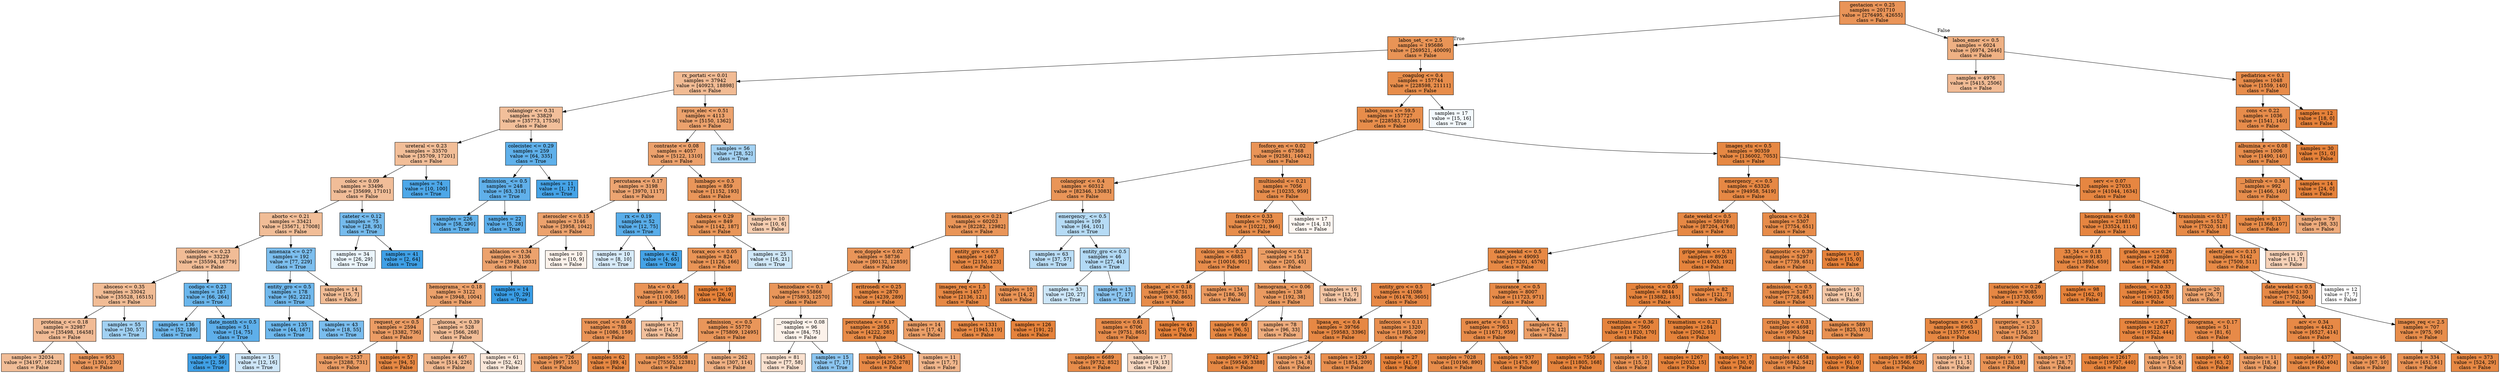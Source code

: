 digraph Tree {
node [shape=box, style="filled", color="black"] ;
0 [label="gestacion <= 0.25\nsamples = 201710\nvalue = [276495, 42655]\nclass = False", fillcolor="#e99458"] ;
1 [label="labos_set_ <= 2.5\nsamples = 195686\nvalue = [269521, 40009]\nclass = False", fillcolor="#e99456"] ;
0 -> 1 [labeldistance=2.5, labelangle=45, headlabel="True"] ;
2 [label="rx_portati <= 0.01\nsamples = 37942\nvalue = [40923, 18898]\nclass = False", fillcolor="#f1bb94"] ;
1 -> 2 ;
3 [label="colangiogr <= 0.31\nsamples = 33829\nvalue = [35773, 17536]\nclass = False", fillcolor="#f2bf9a"] ;
2 -> 3 ;
4 [label="ureteral <= 0.23\nsamples = 33570\nvalue = [35709, 17201]\nclass = False", fillcolor="#f2be98"] ;
3 -> 4 ;
5 [label="coloc <= 0.09\nsamples = 33496\nvalue = [35699, 17101]\nclass = False", fillcolor="#f1bd98"] ;
4 -> 5 ;
6 [label="aborto <= 0.21\nsamples = 33421\nvalue = [35671, 17008]\nclass = False", fillcolor="#f1bd97"] ;
5 -> 6 ;
7 [label="colecistec <= 0.23\nsamples = 33229\nvalue = [35594, 16779]\nclass = False", fillcolor="#f1bc96"] ;
6 -> 7 ;
8 [label="absceso <= 0.35\nsamples = 33042\nvalue = [35528, 16515]\nclass = False", fillcolor="#f1bc95"] ;
7 -> 8 ;
9 [label="proteina_c <= 0.18\nsamples = 32987\nvalue = [35498, 16458]\nclass = False", fillcolor="#f1bb95"] ;
8 -> 9 ;
10 [label="samples = 32034\nvalue = [34197, 16228]\nclass = False", fillcolor="#f1bd97"] ;
9 -> 10 ;
11 [label="samples = 953\nvalue = [1301, 230]\nclass = False", fillcolor="#ea975c"] ;
9 -> 11 ;
12 [label="samples = 55\nvalue = [30, 57]\nclass = True", fillcolor="#a1d1f3"] ;
8 -> 12 ;
13 [label="codigo <= 0.23\nsamples = 187\nvalue = [66, 264]\nclass = True", fillcolor="#6ab6ec"] ;
7 -> 13 ;
14 [label="samples = 136\nvalue = [52, 189]\nclass = True", fillcolor="#6fb8ec"] ;
13 -> 14 ;
15 [label="date_month <= 0.5\nsamples = 51\nvalue = [14, 75]\nclass = True", fillcolor="#5eafea"] ;
13 -> 15 ;
16 [label="samples = 36\nvalue = [2, 59]\nclass = True", fillcolor="#40a0e6"] ;
15 -> 16 ;
17 [label="samples = 15\nvalue = [12, 16]\nclass = True", fillcolor="#cee6f8"] ;
15 -> 17 ;
18 [label="amenaza <= 0.27\nsamples = 192\nvalue = [77, 229]\nclass = True", fillcolor="#7cbeee"] ;
6 -> 18 ;
19 [label="entity_gro <= 0.5\nsamples = 178\nvalue = [62, 222]\nclass = True", fillcolor="#70b8ec"] ;
18 -> 19 ;
20 [label="samples = 135\nvalue = [44, 167]\nclass = True", fillcolor="#6db7ec"] ;
19 -> 20 ;
21 [label="samples = 43\nvalue = [18, 55]\nclass = True", fillcolor="#7abdee"] ;
19 -> 21 ;
22 [label="samples = 14\nvalue = [15, 7]\nclass = False", fillcolor="#f1bc95"] ;
18 -> 22 ;
23 [label="cateter <= 0.12\nsamples = 75\nvalue = [28, 93]\nclass = True", fillcolor="#75bbed"] ;
5 -> 23 ;
24 [label="samples = 34\nvalue = [26, 29]\nclass = True", fillcolor="#ebf5fc"] ;
23 -> 24 ;
25 [label="samples = 41\nvalue = [2, 64]\nclass = True", fillcolor="#3fa0e6"] ;
23 -> 25 ;
26 [label="samples = 74\nvalue = [10, 100]\nclass = True", fillcolor="#4da7e8"] ;
4 -> 26 ;
27 [label="colecistec <= 0.29\nsamples = 259\nvalue = [64, 335]\nclass = True", fillcolor="#5fb0ea"] ;
3 -> 27 ;
28 [label="admission_ <= 0.5\nsamples = 248\nvalue = [63, 318]\nclass = True", fillcolor="#60b0ea"] ;
27 -> 28 ;
29 [label="samples = 226\nvalue = [58, 290]\nclass = True", fillcolor="#61b1ea"] ;
28 -> 29 ;
30 [label="samples = 22\nvalue = [5, 28]\nclass = True", fillcolor="#5caeea"] ;
28 -> 30 ;
31 [label="samples = 11\nvalue = [1, 17]\nclass = True", fillcolor="#45a3e7"] ;
27 -> 31 ;
32 [label="rayos_elec <= 0.51\nsamples = 4113\nvalue = [5150, 1362]\nclass = False", fillcolor="#eca26d"] ;
2 -> 32 ;
33 [label="contraste <= 0.08\nsamples = 4057\nvalue = [5122, 1310]\nclass = False", fillcolor="#eca16c"] ;
32 -> 33 ;
34 [label="percutanea <= 0.17\nsamples = 3198\nvalue = [3970, 1117]\nclass = False", fillcolor="#eca471"] ;
33 -> 34 ;
35 [label="ateroscler <= 0.15\nsamples = 3146\nvalue = [3958, 1042]\nclass = False", fillcolor="#eca26d"] ;
34 -> 35 ;
36 [label="ablacion <= 0.34\nsamples = 3136\nvalue = [3948, 1033]\nclass = False", fillcolor="#eca26d"] ;
35 -> 36 ;
37 [label="hemograma_ <= 0.18\nsamples = 3122\nvalue = [3948, 1004]\nclass = False", fillcolor="#eca16b"] ;
36 -> 37 ;
38 [label="request_or <= 0.5\nsamples = 2594\nvalue = [3382, 736]\nclass = False", fillcolor="#eb9c64"] ;
37 -> 38 ;
39 [label="samples = 2537\nvalue = [3288, 731]\nclass = False", fillcolor="#eb9d65"] ;
38 -> 39 ;
40 [label="samples = 57\nvalue = [94, 5]\nclass = False", fillcolor="#e68844"] ;
38 -> 40 ;
41 [label="__glucosa_ <= 0.39\nsamples = 528\nvalue = [566, 268]\nclass = False", fillcolor="#f1bd97"] ;
37 -> 41 ;
42 [label="samples = 467\nvalue = [514, 226]\nclass = False", fillcolor="#f0b890"] ;
41 -> 42 ;
43 [label="samples = 61\nvalue = [52, 42]\nclass = False", fillcolor="#fae7d9"] ;
41 -> 43 ;
44 [label="samples = 14\nvalue = [0, 29]\nclass = True", fillcolor="#399de5"] ;
36 -> 44 ;
45 [label="samples = 10\nvalue = [10, 9]\nclass = False", fillcolor="#fcf2eb"] ;
35 -> 45 ;
46 [label="rx <= 0.19\nsamples = 52\nvalue = [12, 75]\nclass = True", fillcolor="#59ade9"] ;
34 -> 46 ;
47 [label="samples = 10\nvalue = [8, 10]\nclass = True", fillcolor="#d7ebfa"] ;
46 -> 47 ;
48 [label="samples = 42\nvalue = [4, 65]\nclass = True", fillcolor="#45a3e7"] ;
46 -> 48 ;
49 [label="lumbago <= 0.5\nsamples = 859\nvalue = [1152, 193]\nclass = False", fillcolor="#e9965a"] ;
33 -> 49 ;
50 [label="cabeza <= 0.29\nsamples = 849\nvalue = [1142, 187]\nclass = False", fillcolor="#e99659"] ;
49 -> 50 ;
51 [label="torax_eco <= 0.05\nsamples = 824\nvalue = [1126, 166]\nclass = False", fillcolor="#e99456"] ;
50 -> 51 ;
52 [label="hta <= 0.4\nsamples = 805\nvalue = [1100, 166]\nclass = False", fillcolor="#e99457"] ;
51 -> 52 ;
53 [label="vasos_cuel <= 0.06\nsamples = 788\nvalue = [1086, 159]\nclass = False", fillcolor="#e99356"] ;
52 -> 53 ;
54 [label="samples = 726\nvalue = [997, 155]\nclass = False", fillcolor="#e99558"] ;
53 -> 54 ;
55 [label="samples = 62\nvalue = [89, 4]\nclass = False", fillcolor="#e68742"] ;
53 -> 55 ;
56 [label="samples = 17\nvalue = [14, 7]\nclass = False", fillcolor="#f2c09c"] ;
52 -> 56 ;
57 [label="samples = 19\nvalue = [26, 0]\nclass = False", fillcolor="#e58139"] ;
51 -> 57 ;
58 [label="samples = 25\nvalue = [16, 21]\nclass = True", fillcolor="#d0e8f9"] ;
50 -> 58 ;
59 [label="samples = 10\nvalue = [10, 6]\nclass = False", fillcolor="#f5cdb0"] ;
49 -> 59 ;
60 [label="samples = 56\nvalue = [28, 52]\nclass = True", fillcolor="#a4d2f3"] ;
32 -> 60 ;
61 [label="__coagulog <= 0.4\nsamples = 157744\nvalue = [228598, 21111]\nclass = False", fillcolor="#e78d4b"] ;
1 -> 61 ;
62 [label="labos_cumu <= 59.5\nsamples = 157727\nvalue = [228583, 21095]\nclass = False", fillcolor="#e78d4b"] ;
61 -> 62 ;
63 [label="fosforo_en <= 0.02\nsamples = 67368\nvalue = [92581, 14042]\nclass = False", fillcolor="#e99457"] ;
62 -> 63 ;
64 [label="colangiogr <= 0.4\nsamples = 60312\nvalue = [82346, 13083]\nclass = False", fillcolor="#e99558"] ;
63 -> 64 ;
65 [label="semanas_co <= 0.21\nsamples = 60203\nvalue = [82282, 12982]\nclass = False", fillcolor="#e99558"] ;
64 -> 65 ;
66 [label="eco_dopple <= 0.02\nsamples = 58736\nvalue = [80132, 12859]\nclass = False", fillcolor="#e99559"] ;
65 -> 66 ;
67 [label="benzodiaze <= 0.1\nsamples = 55866\nvalue = [75893, 12570]\nclass = False", fillcolor="#e9965a"] ;
66 -> 67 ;
68 [label="admission_ <= 0.5\nsamples = 55770\nvalue = [75809, 12495]\nclass = False", fillcolor="#e9965a"] ;
67 -> 68 ;
69 [label="samples = 55508\nvalue = [75502, 12381]\nclass = False", fillcolor="#e99659"] ;
68 -> 69 ;
70 [label="samples = 262\nvalue = [307, 114]\nclass = False", fillcolor="#efb083"] ;
68 -> 70 ;
71 [label="__coagulog <= 0.08\nsamples = 96\nvalue = [84, 75]\nclass = False", fillcolor="#fcf2ea"] ;
67 -> 71 ;
72 [label="samples = 81\nvalue = [77, 58]\nclass = False", fillcolor="#f9e0ce"] ;
71 -> 72 ;
73 [label="samples = 15\nvalue = [7, 17]\nclass = True", fillcolor="#8bc5f0"] ;
71 -> 73 ;
74 [label="eritrosedi <= 0.25\nsamples = 2870\nvalue = [4239, 289]\nclass = False", fillcolor="#e78a46"] ;
66 -> 74 ;
75 [label="percutanea <= 0.17\nsamples = 2856\nvalue = [4222, 285]\nclass = False", fillcolor="#e78a46"] ;
74 -> 75 ;
76 [label="samples = 2845\nvalue = [4205, 278]\nclass = False", fillcolor="#e78946"] ;
75 -> 76 ;
77 [label="samples = 11\nvalue = [17, 7]\nclass = False", fillcolor="#f0b58b"] ;
75 -> 77 ;
78 [label="samples = 14\nvalue = [17, 4]\nclass = False", fillcolor="#eb9f68"] ;
74 -> 78 ;
79 [label="entity_gro <= 0.5\nsamples = 1467\nvalue = [2150, 123]\nclass = False", fillcolor="#e68844"] ;
65 -> 79 ;
80 [label="images_req <= 1.5\nsamples = 1457\nvalue = [2136, 121]\nclass = False", fillcolor="#e68844"] ;
79 -> 80 ;
81 [label="samples = 1331\nvalue = [1945, 119]\nclass = False", fillcolor="#e78945"] ;
80 -> 81 ;
82 [label="samples = 126\nvalue = [191, 2]\nclass = False", fillcolor="#e5823b"] ;
80 -> 82 ;
83 [label="samples = 10\nvalue = [14, 2]\nclass = False", fillcolor="#e99355"] ;
79 -> 83 ;
84 [label="emergency_ <= 0.5\nsamples = 109\nvalue = [64, 101]\nclass = True", fillcolor="#b6dbf5"] ;
64 -> 84 ;
85 [label="samples = 63\nvalue = [37, 57]\nclass = True", fillcolor="#baddf6"] ;
84 -> 85 ;
86 [label="entity_gro <= 0.5\nsamples = 46\nvalue = [27, 44]\nclass = True", fillcolor="#b2d9f5"] ;
84 -> 86 ;
87 [label="samples = 33\nvalue = [20, 27]\nclass = True", fillcolor="#cce6f8"] ;
86 -> 87 ;
88 [label="samples = 13\nvalue = [7, 17]\nclass = True", fillcolor="#8bc5f0"] ;
86 -> 88 ;
89 [label="multinodul <= 0.21\nsamples = 7056\nvalue = [10235, 959]\nclass = False", fillcolor="#e78d4c"] ;
63 -> 89 ;
90 [label="frente <= 0.33\nsamples = 7039\nvalue = [10221, 946]\nclass = False", fillcolor="#e78d4b"] ;
89 -> 90 ;
91 [label="calcio_ion <= 0.23\nsamples = 6885\nvalue = [10016, 901]\nclass = False", fillcolor="#e78c4b"] ;
90 -> 91 ;
92 [label="chagas__el <= 0.18\nsamples = 6751\nvalue = [9830, 865]\nclass = False", fillcolor="#e78c4a"] ;
91 -> 92 ;
93 [label="anemico <= 0.61\nsamples = 6706\nvalue = [9751, 865]\nclass = False", fillcolor="#e78c4b"] ;
92 -> 93 ;
94 [label="samples = 6689\nvalue = [9732, 852]\nclass = False", fillcolor="#e78c4a"] ;
93 -> 94 ;
95 [label="samples = 17\nvalue = [19, 13]\nclass = False", fillcolor="#f7d7c0"] ;
93 -> 95 ;
96 [label="samples = 45\nvalue = [79, 0]\nclass = False", fillcolor="#e58139"] ;
92 -> 96 ;
97 [label="samples = 134\nvalue = [186, 36]\nclass = False", fillcolor="#ea995f"] ;
91 -> 97 ;
98 [label="__coagulog <= 0.12\nsamples = 154\nvalue = [205, 45]\nclass = False", fillcolor="#eb9d64"] ;
90 -> 98 ;
99 [label="hemograma_ <= 0.06\nsamples = 138\nvalue = [192, 38]\nclass = False", fillcolor="#ea9a60"] ;
98 -> 99 ;
100 [label="samples = 60\nvalue = [96, 5]\nclass = False", fillcolor="#e68843"] ;
99 -> 100 ;
101 [label="samples = 78\nvalue = [96, 33]\nclass = False", fillcolor="#eeac7d"] ;
99 -> 101 ;
102 [label="samples = 16\nvalue = [13, 7]\nclass = False", fillcolor="#f3c5a4"] ;
98 -> 102 ;
103 [label="samples = 17\nvalue = [14, 13]\nclass = False", fillcolor="#fdf6f1"] ;
89 -> 103 ;
104 [label="images_stu <= 0.5\nsamples = 90359\nvalue = [136002, 7053]\nclass = False", fillcolor="#e68843"] ;
62 -> 104 ;
105 [label="emergency_ <= 0.5\nsamples = 63326\nvalue = [94958, 5419]\nclass = False", fillcolor="#e68844"] ;
104 -> 105 ;
106 [label="date_weekd <= 0.5\nsamples = 58019\nvalue = [87204, 4768]\nclass = False", fillcolor="#e68844"] ;
105 -> 106 ;
107 [label="date_weekd <= 0.5\nsamples = 49093\nvalue = [73201, 4576]\nclass = False", fillcolor="#e78945"] ;
106 -> 107 ;
108 [label="entity_gro <= 0.5\nsamples = 41086\nvalue = [61478, 3605]\nclass = False", fillcolor="#e78845"] ;
107 -> 108 ;
109 [label="lipasa_en_ <= 0.4\nsamples = 39766\nvalue = [59583, 3396]\nclass = False", fillcolor="#e68844"] ;
108 -> 109 ;
110 [label="samples = 39742\nvalue = [59549, 3388]\nclass = False", fillcolor="#e68844"] ;
109 -> 110 ;
111 [label="samples = 24\nvalue = [34, 8]\nclass = False", fillcolor="#eb9f68"] ;
109 -> 111 ;
112 [label="infeccion <= 0.11\nsamples = 1320\nvalue = [1895, 209]\nclass = False", fillcolor="#e88f4f"] ;
108 -> 112 ;
113 [label="samples = 1293\nvalue = [1854, 209]\nclass = False", fillcolor="#e88f4f"] ;
112 -> 113 ;
114 [label="samples = 27\nvalue = [41, 0]\nclass = False", fillcolor="#e58139"] ;
112 -> 114 ;
115 [label="insurance_ <= 0.5\nsamples = 8007\nvalue = [11723, 971]\nclass = False", fillcolor="#e78b49"] ;
107 -> 115 ;
116 [label="gases_arte <= 0.11\nsamples = 7965\nvalue = [11671, 959]\nclass = False", fillcolor="#e78b49"] ;
115 -> 116 ;
117 [label="samples = 7028\nvalue = [10196, 890]\nclass = False", fillcolor="#e78c4a"] ;
116 -> 117 ;
118 [label="samples = 937\nvalue = [1475, 69]\nclass = False", fillcolor="#e68742"] ;
116 -> 118 ;
119 [label="samples = 42\nvalue = [52, 12]\nclass = False", fillcolor="#eb9e67"] ;
115 -> 119 ;
120 [label="gripe_neum <= 0.31\nsamples = 8926\nvalue = [14003, 192]\nclass = False", fillcolor="#e5833c"] ;
106 -> 120 ;
121 [label="__glucosa_ <= 0.05\nsamples = 8844\nvalue = [13882, 185]\nclass = False", fillcolor="#e5833c"] ;
120 -> 121 ;
122 [label="creatinina <= 0.36\nsamples = 7560\nvalue = [11820, 170]\nclass = False", fillcolor="#e5833c"] ;
121 -> 122 ;
123 [label="samples = 7550\nvalue = [11805, 168]\nclass = False", fillcolor="#e5833c"] ;
122 -> 123 ;
124 [label="samples = 10\nvalue = [15, 2]\nclass = False", fillcolor="#e89253"] ;
122 -> 124 ;
125 [label="traumatism <= 0.21\nsamples = 1284\nvalue = [2062, 15]\nclass = False", fillcolor="#e5823a"] ;
121 -> 125 ;
126 [label="samples = 1267\nvalue = [2032, 15]\nclass = False", fillcolor="#e5823a"] ;
125 -> 126 ;
127 [label="samples = 17\nvalue = [30, 0]\nclass = False", fillcolor="#e58139"] ;
125 -> 127 ;
128 [label="samples = 82\nvalue = [121, 7]\nclass = False", fillcolor="#e78844"] ;
120 -> 128 ;
129 [label="glucosa <= 0.24\nsamples = 5307\nvalue = [7754, 651]\nclass = False", fillcolor="#e78c4a"] ;
105 -> 129 ;
130 [label="diagnostic <= 0.39\nsamples = 5297\nvalue = [7739, 651]\nclass = False", fillcolor="#e78c4a"] ;
129 -> 130 ;
131 [label="admission_ <= 0.5\nsamples = 5287\nvalue = [7728, 645]\nclass = False", fillcolor="#e78c4a"] ;
130 -> 131 ;
132 [label="crisis_hip <= 0.31\nsamples = 4698\nvalue = [6903, 542]\nclass = False", fillcolor="#e78b49"] ;
131 -> 132 ;
133 [label="samples = 4658\nvalue = [6842, 542]\nclass = False", fillcolor="#e78b49"] ;
132 -> 133 ;
134 [label="samples = 40\nvalue = [61, 0]\nclass = False", fillcolor="#e58139"] ;
132 -> 134 ;
135 [label="samples = 589\nvalue = [825, 103]\nclass = False", fillcolor="#e89152"] ;
131 -> 135 ;
136 [label="samples = 10\nvalue = [11, 6]\nclass = False", fillcolor="#f3c6a5"] ;
130 -> 136 ;
137 [label="samples = 10\nvalue = [15, 0]\nclass = False", fillcolor="#e58139"] ;
129 -> 137 ;
138 [label="serv <= 0.07\nsamples = 27033\nvalue = [41044, 1634]\nclass = False", fillcolor="#e68641"] ;
104 -> 138 ;
139 [label="hemograma <= 0.08\nsamples = 21881\nvalue = [33524, 1116]\nclass = False", fillcolor="#e68540"] ;
138 -> 139 ;
140 [label="33_34 <= 0.18\nsamples = 9183\nvalue = [13895, 659]\nclass = False", fillcolor="#e68742"] ;
139 -> 140 ;
141 [label="saturacion <= 0.26\nsamples = 9085\nvalue = [13733, 659]\nclass = False", fillcolor="#e68743"] ;
140 -> 141 ;
142 [label="hepatogram <= 0.3\nsamples = 8965\nvalue = [13577, 634]\nclass = False", fillcolor="#e68742"] ;
141 -> 142 ;
143 [label="samples = 8954\nvalue = [13566, 629]\nclass = False", fillcolor="#e68742"] ;
142 -> 143 ;
144 [label="samples = 11\nvalue = [11, 5]\nclass = False", fillcolor="#f1ba93"] ;
142 -> 144 ;
145 [label="surgeries_ <= 3.5\nsamples = 120\nvalue = [156, 25]\nclass = False", fillcolor="#e99559"] ;
141 -> 145 ;
146 [label="samples = 103\nvalue = [128, 18]\nclass = False", fillcolor="#e99355"] ;
145 -> 146 ;
147 [label="samples = 17\nvalue = [28, 7]\nclass = False", fillcolor="#eca06a"] ;
145 -> 147 ;
148 [label="samples = 98\nvalue = [162, 0]\nclass = False", fillcolor="#e58139"] ;
140 -> 148 ;
149 [label="grado_mas <= 0.26\nsamples = 12698\nvalue = [19629, 457]\nclass = False", fillcolor="#e6843e"] ;
139 -> 149 ;
150 [label="infeccion_ <= 0.33\nsamples = 12678\nvalue = [19603, 450]\nclass = False", fillcolor="#e6843e"] ;
149 -> 150 ;
151 [label="creatinina <= 0.47\nsamples = 12627\nvalue = [19522, 444]\nclass = False", fillcolor="#e6843e"] ;
150 -> 151 ;
152 [label="samples = 12617\nvalue = [19507, 440]\nclass = False", fillcolor="#e6843d"] ;
151 -> 152 ;
153 [label="samples = 10\nvalue = [15, 4]\nclass = False", fillcolor="#eca36e"] ;
151 -> 153 ;
154 [label="ionograma_ <= 0.17\nsamples = 51\nvalue = [81, 6]\nclass = False", fillcolor="#e78a48"] ;
150 -> 154 ;
155 [label="samples = 40\nvalue = [63, 2]\nclass = False", fillcolor="#e6853f"] ;
154 -> 155 ;
156 [label="samples = 11\nvalue = [18, 4]\nclass = False", fillcolor="#eb9d65"] ;
154 -> 156 ;
157 [label="samples = 20\nvalue = [26, 7]\nclass = False", fillcolor="#eca36e"] ;
149 -> 157 ;
158 [label="translumin <= 0.17\nsamples = 5152\nvalue = [7520, 518]\nclass = False", fillcolor="#e78a47"] ;
138 -> 158 ;
159 [label="electr_end <= 0.15\nsamples = 5142\nvalue = [7509, 511]\nclass = False", fillcolor="#e78a46"] ;
158 -> 159 ;
160 [label="date_weekd <= 0.5\nsamples = 5130\nvalue = [7502, 504]\nclass = False", fillcolor="#e78946"] ;
159 -> 160 ;
161 [label="acv <= 0.34\nsamples = 4423\nvalue = [6527, 414]\nclass = False", fillcolor="#e78946"] ;
160 -> 161 ;
162 [label="samples = 4377\nvalue = [6460, 404]\nclass = False", fillcolor="#e78945"] ;
161 -> 162 ;
163 [label="samples = 46\nvalue = [67, 10]\nclass = False", fillcolor="#e99457"] ;
161 -> 163 ;
164 [label="images_req <= 2.5\nsamples = 707\nvalue = [975, 90]\nclass = False", fillcolor="#e78d4b"] ;
160 -> 164 ;
165 [label="samples = 334\nvalue = [451, 61]\nclass = False", fillcolor="#e99254"] ;
164 -> 165 ;
166 [label="samples = 373\nvalue = [524, 29]\nclass = False", fillcolor="#e68844"] ;
164 -> 166 ;
167 [label="samples = 12\nvalue = [7, 7]\nclass = False", fillcolor="#ffffff"] ;
159 -> 167 ;
168 [label="samples = 10\nvalue = [11, 7]\nclass = False", fillcolor="#f6d1b7"] ;
158 -> 168 ;
169 [label="samples = 17\nvalue = [15, 16]\nclass = True", fillcolor="#f3f9fd"] ;
61 -> 169 ;
170 [label="labos_emer <= 0.5\nsamples = 6024\nvalue = [6974, 2646]\nclass = False", fillcolor="#efb184"] ;
0 -> 170 [labeldistance=2.5, labelangle=-45, headlabel="False"] ;
171 [label="samples = 4976\nvalue = [5415, 2506]\nclass = False", fillcolor="#f1bb95"] ;
170 -> 171 ;
172 [label="pediatrica <= 0.1\nsamples = 1048\nvalue = [1559, 140]\nclass = False", fillcolor="#e78c4b"] ;
170 -> 172 ;
173 [label="cons <= 0.22\nsamples = 1036\nvalue = [1541, 140]\nclass = False", fillcolor="#e78c4b"] ;
172 -> 173 ;
174 [label="albumina_e <= 0.08\nsamples = 1006\nvalue = [1490, 140]\nclass = False", fillcolor="#e78d4c"] ;
173 -> 174 ;
175 [label="__bilirrub <= 0.34\nsamples = 992\nvalue = [1466, 140]\nclass = False", fillcolor="#e78d4c"] ;
174 -> 175 ;
176 [label="samples = 913\nvalue = [1368, 107]\nclass = False", fillcolor="#e78b48"] ;
175 -> 176 ;
177 [label="samples = 79\nvalue = [98, 33]\nclass = False", fillcolor="#eeab7c"] ;
175 -> 177 ;
178 [label="samples = 14\nvalue = [24, 0]\nclass = False", fillcolor="#e58139"] ;
174 -> 178 ;
179 [label="samples = 30\nvalue = [51, 0]\nclass = False", fillcolor="#e58139"] ;
173 -> 179 ;
180 [label="samples = 12\nvalue = [18, 0]\nclass = False", fillcolor="#e58139"] ;
172 -> 180 ;
}